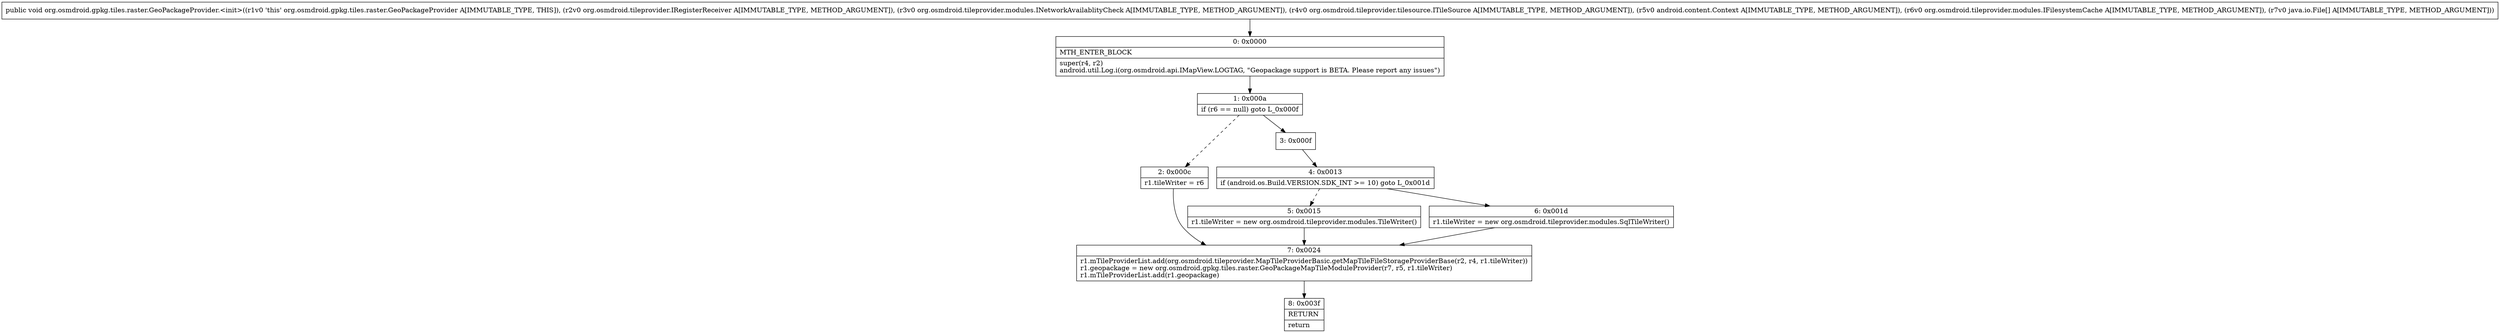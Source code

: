 digraph "CFG fororg.osmdroid.gpkg.tiles.raster.GeoPackageProvider.\<init\>(Lorg\/osmdroid\/tileprovider\/IRegisterReceiver;Lorg\/osmdroid\/tileprovider\/modules\/INetworkAvailablityCheck;Lorg\/osmdroid\/tileprovider\/tilesource\/ITileSource;Landroid\/content\/Context;Lorg\/osmdroid\/tileprovider\/modules\/IFilesystemCache;[Ljava\/io\/File;)V" {
Node_0 [shape=record,label="{0\:\ 0x0000|MTH_ENTER_BLOCK\l|super(r4, r2)\landroid.util.Log.i(org.osmdroid.api.IMapView.LOGTAG, \"Geopackage support is BETA. Please report any issues\")\l}"];
Node_1 [shape=record,label="{1\:\ 0x000a|if (r6 == null) goto L_0x000f\l}"];
Node_2 [shape=record,label="{2\:\ 0x000c|r1.tileWriter = r6\l}"];
Node_3 [shape=record,label="{3\:\ 0x000f}"];
Node_4 [shape=record,label="{4\:\ 0x0013|if (android.os.Build.VERSION.SDK_INT \>= 10) goto L_0x001d\l}"];
Node_5 [shape=record,label="{5\:\ 0x0015|r1.tileWriter = new org.osmdroid.tileprovider.modules.TileWriter()\l}"];
Node_6 [shape=record,label="{6\:\ 0x001d|r1.tileWriter = new org.osmdroid.tileprovider.modules.SqlTileWriter()\l}"];
Node_7 [shape=record,label="{7\:\ 0x0024|r1.mTileProviderList.add(org.osmdroid.tileprovider.MapTileProviderBasic.getMapTileFileStorageProviderBase(r2, r4, r1.tileWriter))\lr1.geopackage = new org.osmdroid.gpkg.tiles.raster.GeoPackageMapTileModuleProvider(r7, r5, r1.tileWriter)\lr1.mTileProviderList.add(r1.geopackage)\l}"];
Node_8 [shape=record,label="{8\:\ 0x003f|RETURN\l|return\l}"];
MethodNode[shape=record,label="{public void org.osmdroid.gpkg.tiles.raster.GeoPackageProvider.\<init\>((r1v0 'this' org.osmdroid.gpkg.tiles.raster.GeoPackageProvider A[IMMUTABLE_TYPE, THIS]), (r2v0 org.osmdroid.tileprovider.IRegisterReceiver A[IMMUTABLE_TYPE, METHOD_ARGUMENT]), (r3v0 org.osmdroid.tileprovider.modules.INetworkAvailablityCheck A[IMMUTABLE_TYPE, METHOD_ARGUMENT]), (r4v0 org.osmdroid.tileprovider.tilesource.ITileSource A[IMMUTABLE_TYPE, METHOD_ARGUMENT]), (r5v0 android.content.Context A[IMMUTABLE_TYPE, METHOD_ARGUMENT]), (r6v0 org.osmdroid.tileprovider.modules.IFilesystemCache A[IMMUTABLE_TYPE, METHOD_ARGUMENT]), (r7v0 java.io.File[] A[IMMUTABLE_TYPE, METHOD_ARGUMENT])) }"];
MethodNode -> Node_0;
Node_0 -> Node_1;
Node_1 -> Node_2[style=dashed];
Node_1 -> Node_3;
Node_2 -> Node_7;
Node_3 -> Node_4;
Node_4 -> Node_5[style=dashed];
Node_4 -> Node_6;
Node_5 -> Node_7;
Node_6 -> Node_7;
Node_7 -> Node_8;
}

